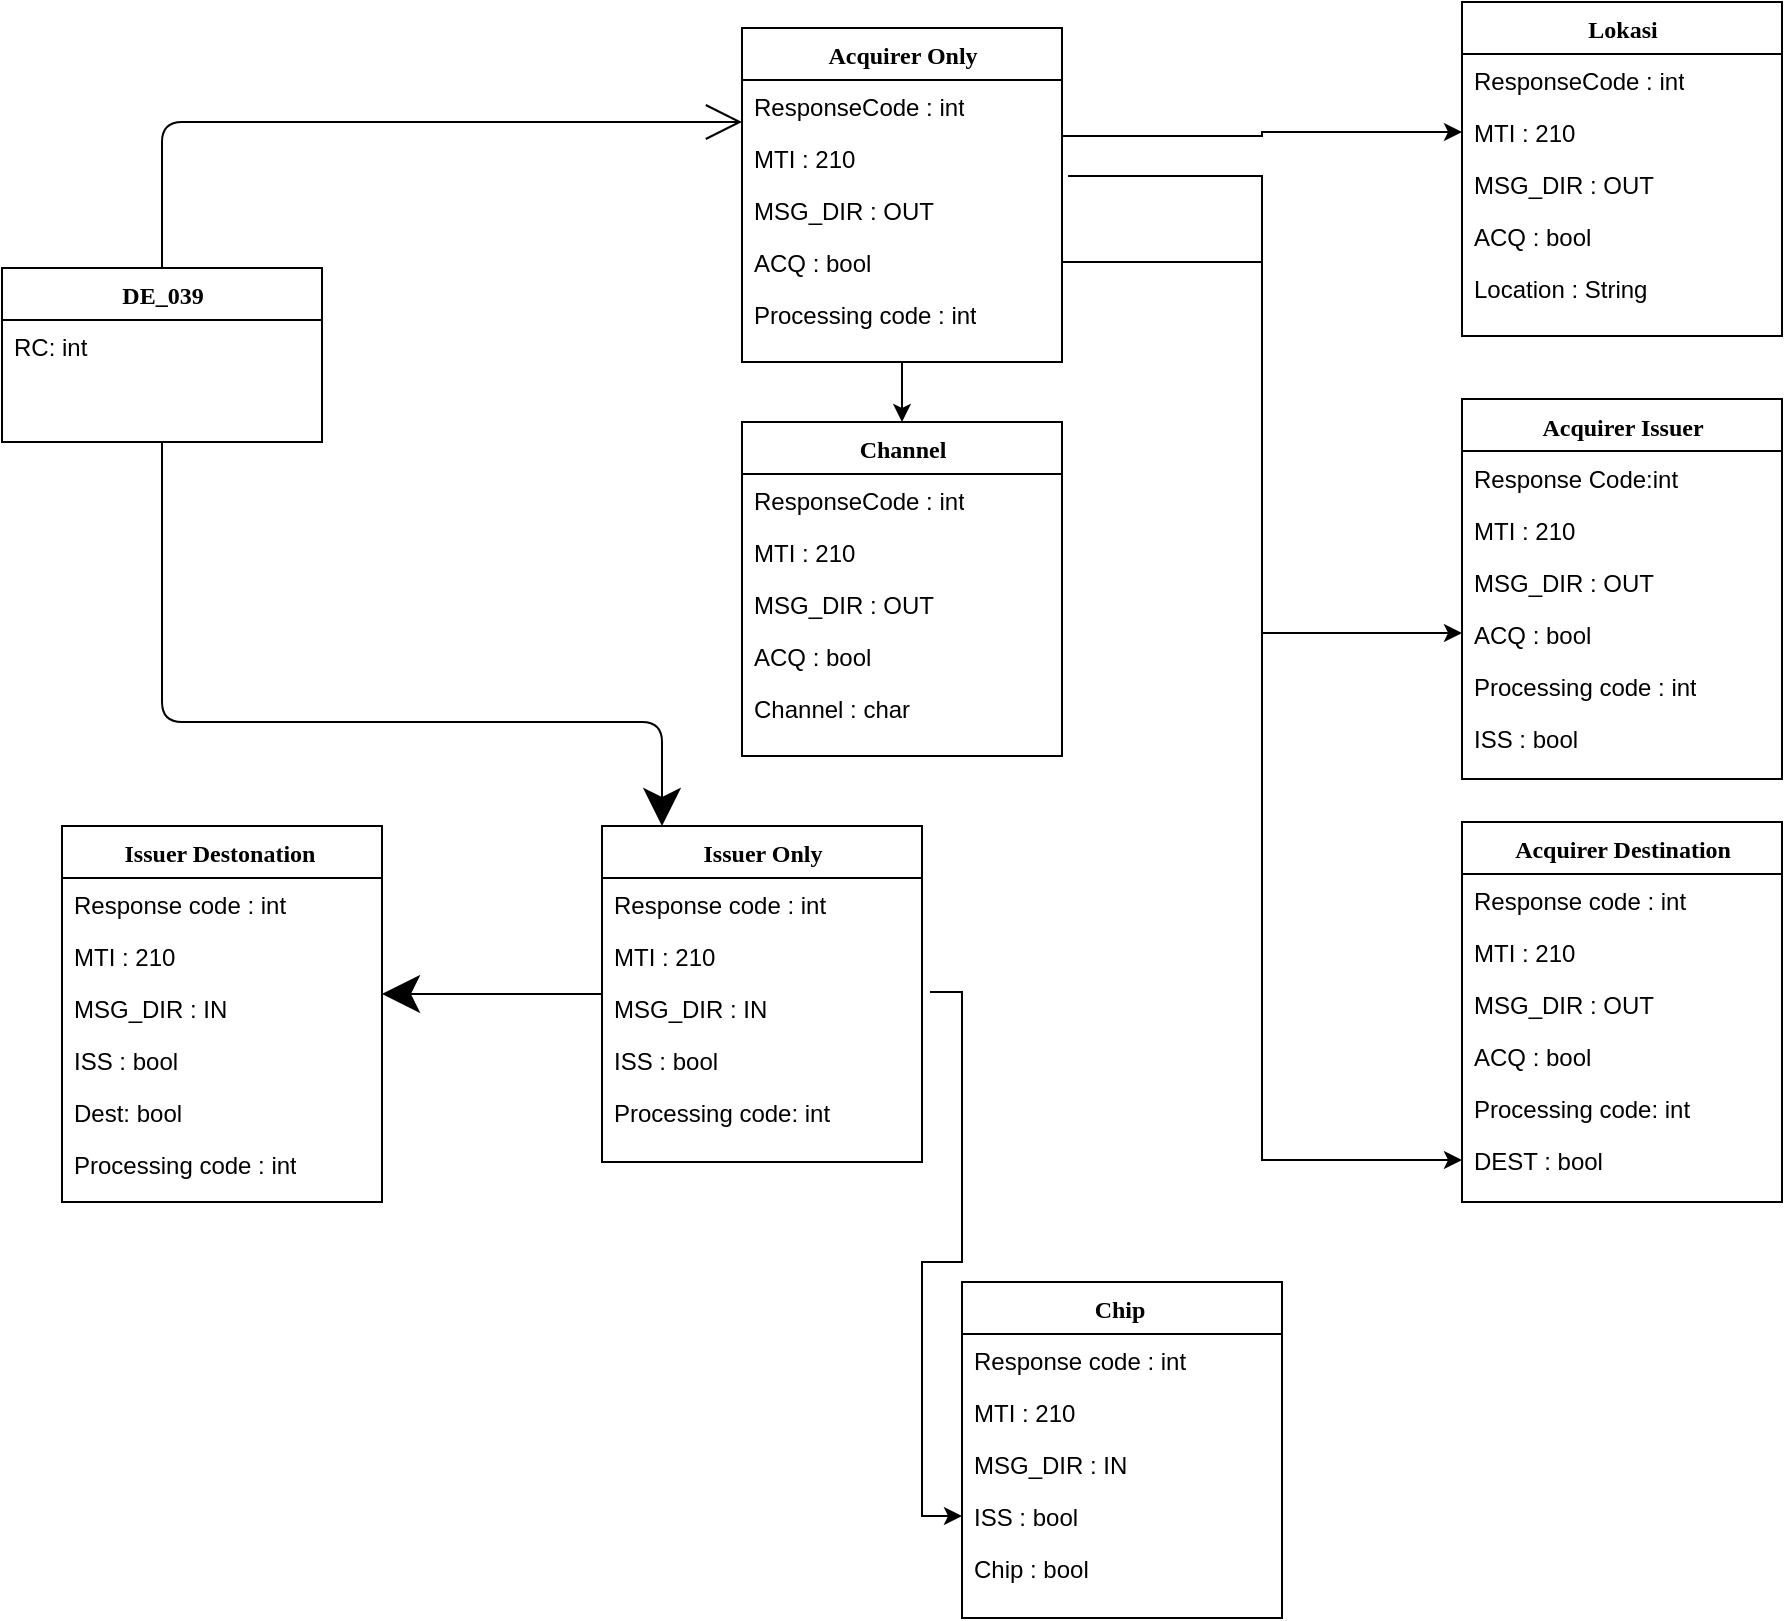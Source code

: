 <mxfile version="14.7.8" type="github" pages="3">
  <diagram name="Page-1" id="9f46799a-70d6-7492-0946-bef42562c5a5">
    <mxGraphModel dx="868" dy="482" grid="1" gridSize="10" guides="1" tooltips="1" connect="1" arrows="1" fold="1" page="1" pageScale="1" pageWidth="1100" pageHeight="850" background="none" math="0" shadow="0">
      <root>
        <mxCell id="0" />
        <mxCell id="1" parent="0" />
        <mxCell id="78961159f06e98e8-124" style="edgeStyle=orthogonalEdgeStyle;html=1;labelBackgroundColor=none;startFill=0;startSize=8;endArrow=classic;endFill=1;endSize=16;fontFamily=Verdana;fontSize=12;" parent="1" source="78961159f06e98e8-17" target="78961159f06e98e8-69" edge="1">
          <mxGeometry relative="1" as="geometry">
            <Array as="points">
              <mxPoint x="140" y="430" />
              <mxPoint x="390" y="430" />
            </Array>
          </mxGeometry>
        </mxCell>
        <mxCell id="78961159f06e98e8-17" value="DE_039" style="swimlane;html=1;fontStyle=1;align=center;verticalAlign=top;childLayout=stackLayout;horizontal=1;startSize=26;horizontalStack=0;resizeParent=1;resizeLast=0;collapsible=1;marginBottom=0;swimlaneFillColor=#ffffff;rounded=0;shadow=0;comic=0;labelBackgroundColor=none;strokeWidth=1;fillColor=none;fontFamily=Verdana;fontSize=12" parent="1" vertex="1">
          <mxGeometry x="60" y="203" width="160" height="87" as="geometry" />
        </mxCell>
        <mxCell id="78961159f06e98e8-23" value="RC: int" style="text;html=1;strokeColor=none;fillColor=none;align=left;verticalAlign=top;spacingLeft=4;spacingRight=4;whiteSpace=wrap;overflow=hidden;rotatable=0;points=[[0,0.5],[1,0.5]];portConstraint=eastwest;" parent="78961159f06e98e8-17" vertex="1">
          <mxGeometry y="26" width="160" height="26" as="geometry" />
        </mxCell>
        <mxCell id="78961159f06e98e8-30" value="Acquirer Only" style="swimlane;html=1;fontStyle=1;align=center;verticalAlign=top;childLayout=stackLayout;horizontal=1;startSize=26;horizontalStack=0;resizeParent=1;resizeLast=0;collapsible=1;marginBottom=0;swimlaneFillColor=#ffffff;rounded=0;shadow=0;comic=0;labelBackgroundColor=none;strokeWidth=1;fillColor=none;fontFamily=Verdana;fontSize=12" parent="1" vertex="1">
          <mxGeometry x="430" y="83" width="160" height="167" as="geometry" />
        </mxCell>
        <mxCell id="78961159f06e98e8-31" value="ResponseCode : int" style="text;html=1;strokeColor=none;fillColor=none;align=left;verticalAlign=top;spacingLeft=4;spacingRight=4;whiteSpace=wrap;overflow=hidden;rotatable=0;points=[[0,0.5],[1,0.5]];portConstraint=eastwest;" parent="78961159f06e98e8-30" vertex="1">
          <mxGeometry y="26" width="160" height="26" as="geometry" />
        </mxCell>
        <mxCell id="78961159f06e98e8-32" value="MTI : 210" style="text;html=1;strokeColor=none;fillColor=none;align=left;verticalAlign=top;spacingLeft=4;spacingRight=4;whiteSpace=wrap;overflow=hidden;rotatable=0;points=[[0,0.5],[1,0.5]];portConstraint=eastwest;" parent="78961159f06e98e8-30" vertex="1">
          <mxGeometry y="52" width="160" height="26" as="geometry" />
        </mxCell>
        <mxCell id="78961159f06e98e8-33" value="MSG_DIR : OUT" style="text;html=1;strokeColor=none;fillColor=none;align=left;verticalAlign=top;spacingLeft=4;spacingRight=4;whiteSpace=wrap;overflow=hidden;rotatable=0;points=[[0,0.5],[1,0.5]];portConstraint=eastwest;" parent="78961159f06e98e8-30" vertex="1">
          <mxGeometry y="78" width="160" height="26" as="geometry" />
        </mxCell>
        <mxCell id="78961159f06e98e8-34" value="ACQ : bool" style="text;html=1;strokeColor=none;fillColor=none;align=left;verticalAlign=top;spacingLeft=4;spacingRight=4;whiteSpace=wrap;overflow=hidden;rotatable=0;points=[[0,0.5],[1,0.5]];portConstraint=eastwest;" parent="78961159f06e98e8-30" vertex="1">
          <mxGeometry y="104" width="160" height="26" as="geometry" />
        </mxCell>
        <mxCell id="78961159f06e98e8-36" value="Processing code : int" style="text;html=1;strokeColor=none;fillColor=none;align=left;verticalAlign=top;spacingLeft=4;spacingRight=4;whiteSpace=wrap;overflow=hidden;rotatable=0;points=[[0,0.5],[1,0.5]];portConstraint=eastwest;" parent="78961159f06e98e8-30" vertex="1">
          <mxGeometry y="130" width="160" height="26" as="geometry" />
        </mxCell>
        <mxCell id="78961159f06e98e8-129" style="edgeStyle=elbowEdgeStyle;html=1;labelBackgroundColor=none;startFill=0;startSize=8;endArrow=classic;endFill=1;endSize=16;fontFamily=Verdana;fontSize=12;elbow=vertical;" parent="1" source="78961159f06e98e8-69" target="78961159f06e98e8-56" edge="1">
          <mxGeometry relative="1" as="geometry" />
        </mxCell>
        <mxCell id="78961159f06e98e8-56" value="Issuer Destonation&amp;nbsp;" style="swimlane;html=1;fontStyle=1;align=center;verticalAlign=top;childLayout=stackLayout;horizontal=1;startSize=26;horizontalStack=0;resizeParent=1;resizeLast=0;collapsible=1;marginBottom=0;swimlaneFillColor=#ffffff;rounded=0;shadow=0;comic=0;labelBackgroundColor=none;strokeWidth=1;fillColor=none;fontFamily=Verdana;fontSize=12" parent="1" vertex="1">
          <mxGeometry x="90" y="482" width="160" height="188" as="geometry" />
        </mxCell>
        <mxCell id="78961159f06e98e8-57" value="Response code : int&amp;nbsp;" style="text;html=1;strokeColor=none;fillColor=none;align=left;verticalAlign=top;spacingLeft=4;spacingRight=4;whiteSpace=wrap;overflow=hidden;rotatable=0;points=[[0,0.5],[1,0.5]];portConstraint=eastwest;" parent="78961159f06e98e8-56" vertex="1">
          <mxGeometry y="26" width="160" height="26" as="geometry" />
        </mxCell>
        <mxCell id="78961159f06e98e8-58" value="MTI : 210" style="text;html=1;strokeColor=none;fillColor=none;align=left;verticalAlign=top;spacingLeft=4;spacingRight=4;whiteSpace=wrap;overflow=hidden;rotatable=0;points=[[0,0.5],[1,0.5]];portConstraint=eastwest;" parent="78961159f06e98e8-56" vertex="1">
          <mxGeometry y="52" width="160" height="26" as="geometry" />
        </mxCell>
        <mxCell id="78961159f06e98e8-59" value="MSG_DIR : IN" style="text;html=1;strokeColor=none;fillColor=none;align=left;verticalAlign=top;spacingLeft=4;spacingRight=4;whiteSpace=wrap;overflow=hidden;rotatable=0;points=[[0,0.5],[1,0.5]];portConstraint=eastwest;" parent="78961159f06e98e8-56" vertex="1">
          <mxGeometry y="78" width="160" height="26" as="geometry" />
        </mxCell>
        <mxCell id="78961159f06e98e8-60" value="ISS : bool" style="text;html=1;strokeColor=none;fillColor=none;align=left;verticalAlign=top;spacingLeft=4;spacingRight=4;whiteSpace=wrap;overflow=hidden;rotatable=0;points=[[0,0.5],[1,0.5]];portConstraint=eastwest;" parent="78961159f06e98e8-56" vertex="1">
          <mxGeometry y="104" width="160" height="26" as="geometry" />
        </mxCell>
        <mxCell id="78961159f06e98e8-61" value="Dest: bool" style="text;html=1;strokeColor=none;fillColor=none;align=left;verticalAlign=top;spacingLeft=4;spacingRight=4;whiteSpace=wrap;overflow=hidden;rotatable=0;points=[[0,0.5],[1,0.5]];portConstraint=eastwest;" parent="78961159f06e98e8-56" vertex="1">
          <mxGeometry y="130" width="160" height="26" as="geometry" />
        </mxCell>
        <mxCell id="78961159f06e98e8-62" value="Processing code : int" style="text;html=1;strokeColor=none;fillColor=none;align=left;verticalAlign=top;spacingLeft=4;spacingRight=4;whiteSpace=wrap;overflow=hidden;rotatable=0;points=[[0,0.5],[1,0.5]];portConstraint=eastwest;" parent="78961159f06e98e8-56" vertex="1">
          <mxGeometry y="156" width="160" height="26" as="geometry" />
        </mxCell>
        <mxCell id="78961159f06e98e8-69" value="Issuer Only" style="swimlane;html=1;fontStyle=1;align=center;verticalAlign=top;childLayout=stackLayout;horizontal=1;startSize=26;horizontalStack=0;resizeParent=1;resizeLast=0;collapsible=1;marginBottom=0;swimlaneFillColor=#ffffff;rounded=0;shadow=0;comic=0;labelBackgroundColor=none;strokeWidth=1;fillColor=none;fontFamily=Verdana;fontSize=12" parent="1" vertex="1">
          <mxGeometry x="360" y="482" width="160" height="168" as="geometry" />
        </mxCell>
        <mxCell id="78961159f06e98e8-70" value="Response code : int" style="text;html=1;strokeColor=none;fillColor=none;align=left;verticalAlign=top;spacingLeft=4;spacingRight=4;whiteSpace=wrap;overflow=hidden;rotatable=0;points=[[0,0.5],[1,0.5]];portConstraint=eastwest;" parent="78961159f06e98e8-69" vertex="1">
          <mxGeometry y="26" width="160" height="26" as="geometry" />
        </mxCell>
        <mxCell id="78961159f06e98e8-71" value="MTI : 210" style="text;html=1;strokeColor=none;fillColor=none;align=left;verticalAlign=top;spacingLeft=4;spacingRight=4;whiteSpace=wrap;overflow=hidden;rotatable=0;points=[[0,0.5],[1,0.5]];portConstraint=eastwest;" parent="78961159f06e98e8-69" vertex="1">
          <mxGeometry y="52" width="160" height="26" as="geometry" />
        </mxCell>
        <mxCell id="78961159f06e98e8-72" value="MSG_DIR : IN" style="text;html=1;strokeColor=none;fillColor=none;align=left;verticalAlign=top;spacingLeft=4;spacingRight=4;whiteSpace=wrap;overflow=hidden;rotatable=0;points=[[0,0.5],[1,0.5]];portConstraint=eastwest;" parent="78961159f06e98e8-69" vertex="1">
          <mxGeometry y="78" width="160" height="26" as="geometry" />
        </mxCell>
        <mxCell id="78961159f06e98e8-74" value="ISS : bool" style="text;html=1;strokeColor=none;fillColor=none;align=left;verticalAlign=top;spacingLeft=4;spacingRight=4;whiteSpace=wrap;overflow=hidden;rotatable=0;points=[[0,0.5],[1,0.5]];portConstraint=eastwest;" parent="78961159f06e98e8-69" vertex="1">
          <mxGeometry y="104" width="160" height="26" as="geometry" />
        </mxCell>
        <mxCell id="78961159f06e98e8-76" value="Processing code: int&amp;nbsp;" style="text;html=1;strokeColor=none;fillColor=none;align=left;verticalAlign=top;spacingLeft=4;spacingRight=4;whiteSpace=wrap;overflow=hidden;rotatable=0;points=[[0,0.5],[1,0.5]];portConstraint=eastwest;" parent="78961159f06e98e8-69" vertex="1">
          <mxGeometry y="130" width="160" height="26" as="geometry" />
        </mxCell>
        <mxCell id="78961159f06e98e8-121" style="edgeStyle=elbowEdgeStyle;html=1;labelBackgroundColor=none;startFill=0;startSize=8;endArrow=open;endFill=0;endSize=16;fontFamily=Verdana;fontSize=12;elbow=vertical;" parent="1" source="78961159f06e98e8-17" target="78961159f06e98e8-30" edge="1">
          <mxGeometry relative="1" as="geometry">
            <mxPoint x="250" y="259.882" as="sourcePoint" />
            <Array as="points">
              <mxPoint x="320" y="130" />
            </Array>
          </mxGeometry>
        </mxCell>
        <mxCell id="0TiwawBgW1TpD_iKEurE-2" value="Acquirer Issuer" style="swimlane;html=1;fontStyle=1;align=center;verticalAlign=top;childLayout=stackLayout;horizontal=1;startSize=26;horizontalStack=0;resizeParent=1;resizeLast=0;collapsible=1;marginBottom=0;swimlaneFillColor=#ffffff;rounded=0;shadow=0;comic=0;labelBackgroundColor=none;strokeWidth=1;fillColor=none;fontFamily=Verdana;fontSize=12" vertex="1" parent="1">
          <mxGeometry x="790" y="268.5" width="160" height="190" as="geometry" />
        </mxCell>
        <mxCell id="0TiwawBgW1TpD_iKEurE-3" value="Response Code:int" style="text;html=1;strokeColor=none;fillColor=none;align=left;verticalAlign=top;spacingLeft=4;spacingRight=4;whiteSpace=wrap;overflow=hidden;rotatable=0;points=[[0,0.5],[1,0.5]];portConstraint=eastwest;" vertex="1" parent="0TiwawBgW1TpD_iKEurE-2">
          <mxGeometry y="26" width="160" height="26" as="geometry" />
        </mxCell>
        <mxCell id="0TiwawBgW1TpD_iKEurE-4" value="MTI : 210" style="text;html=1;strokeColor=none;fillColor=none;align=left;verticalAlign=top;spacingLeft=4;spacingRight=4;whiteSpace=wrap;overflow=hidden;rotatable=0;points=[[0,0.5],[1,0.5]];portConstraint=eastwest;" vertex="1" parent="0TiwawBgW1TpD_iKEurE-2">
          <mxGeometry y="52" width="160" height="26" as="geometry" />
        </mxCell>
        <mxCell id="0TiwawBgW1TpD_iKEurE-5" value="MSG_DIR : OUT" style="text;html=1;strokeColor=none;fillColor=none;align=left;verticalAlign=top;spacingLeft=4;spacingRight=4;whiteSpace=wrap;overflow=hidden;rotatable=0;points=[[0,0.5],[1,0.5]];portConstraint=eastwest;" vertex="1" parent="0TiwawBgW1TpD_iKEurE-2">
          <mxGeometry y="78" width="160" height="26" as="geometry" />
        </mxCell>
        <mxCell id="0TiwawBgW1TpD_iKEurE-6" value="ACQ : bool" style="text;html=1;strokeColor=none;fillColor=none;align=left;verticalAlign=top;spacingLeft=4;spacingRight=4;whiteSpace=wrap;overflow=hidden;rotatable=0;points=[[0,0.5],[1,0.5]];portConstraint=eastwest;" vertex="1" parent="0TiwawBgW1TpD_iKEurE-2">
          <mxGeometry y="104" width="160" height="26" as="geometry" />
        </mxCell>
        <mxCell id="0TiwawBgW1TpD_iKEurE-7" value="Processing code : int" style="text;html=1;strokeColor=none;fillColor=none;align=left;verticalAlign=top;spacingLeft=4;spacingRight=4;whiteSpace=wrap;overflow=hidden;rotatable=0;points=[[0,0.5],[1,0.5]];portConstraint=eastwest;" vertex="1" parent="0TiwawBgW1TpD_iKEurE-2">
          <mxGeometry y="130" width="160" height="26" as="geometry" />
        </mxCell>
        <mxCell id="0TiwawBgW1TpD_iKEurE-8" value="ISS : bool&amp;nbsp;" style="text;html=1;strokeColor=none;fillColor=none;align=left;verticalAlign=top;spacingLeft=4;spacingRight=4;whiteSpace=wrap;overflow=hidden;rotatable=0;points=[[0,0.5],[1,0.5]];portConstraint=eastwest;" vertex="1" parent="0TiwawBgW1TpD_iKEurE-2">
          <mxGeometry y="156" width="160" height="26" as="geometry" />
        </mxCell>
        <mxCell id="0TiwawBgW1TpD_iKEurE-102" value="Acquirer Destination" style="swimlane;html=1;fontStyle=1;align=center;verticalAlign=top;childLayout=stackLayout;horizontal=1;startSize=26;horizontalStack=0;resizeParent=1;resizeLast=0;collapsible=1;marginBottom=0;swimlaneFillColor=#ffffff;rounded=0;shadow=0;comic=0;labelBackgroundColor=none;strokeWidth=1;fillColor=none;fontFamily=Verdana;fontSize=12" vertex="1" parent="1">
          <mxGeometry x="790" y="480" width="160" height="190" as="geometry" />
        </mxCell>
        <mxCell id="0TiwawBgW1TpD_iKEurE-103" value="Response code : int" style="text;html=1;strokeColor=none;fillColor=none;align=left;verticalAlign=top;spacingLeft=4;spacingRight=4;whiteSpace=wrap;overflow=hidden;rotatable=0;points=[[0,0.5],[1,0.5]];portConstraint=eastwest;" vertex="1" parent="0TiwawBgW1TpD_iKEurE-102">
          <mxGeometry y="26" width="160" height="26" as="geometry" />
        </mxCell>
        <mxCell id="0TiwawBgW1TpD_iKEurE-104" value="MTI : 210" style="text;html=1;strokeColor=none;fillColor=none;align=left;verticalAlign=top;spacingLeft=4;spacingRight=4;whiteSpace=wrap;overflow=hidden;rotatable=0;points=[[0,0.5],[1,0.5]];portConstraint=eastwest;" vertex="1" parent="0TiwawBgW1TpD_iKEurE-102">
          <mxGeometry y="52" width="160" height="26" as="geometry" />
        </mxCell>
        <mxCell id="0TiwawBgW1TpD_iKEurE-105" value="MSG_DIR : OUT" style="text;html=1;strokeColor=none;fillColor=none;align=left;verticalAlign=top;spacingLeft=4;spacingRight=4;whiteSpace=wrap;overflow=hidden;rotatable=0;points=[[0,0.5],[1,0.5]];portConstraint=eastwest;" vertex="1" parent="0TiwawBgW1TpD_iKEurE-102">
          <mxGeometry y="78" width="160" height="26" as="geometry" />
        </mxCell>
        <mxCell id="0TiwawBgW1TpD_iKEurE-106" value="ACQ : bool" style="text;html=1;strokeColor=none;fillColor=none;align=left;verticalAlign=top;spacingLeft=4;spacingRight=4;whiteSpace=wrap;overflow=hidden;rotatable=0;points=[[0,0.5],[1,0.5]];portConstraint=eastwest;" vertex="1" parent="0TiwawBgW1TpD_iKEurE-102">
          <mxGeometry y="104" width="160" height="26" as="geometry" />
        </mxCell>
        <mxCell id="0TiwawBgW1TpD_iKEurE-107" value="Processing code: int&amp;nbsp;" style="text;html=1;strokeColor=none;fillColor=none;align=left;verticalAlign=top;spacingLeft=4;spacingRight=4;whiteSpace=wrap;overflow=hidden;rotatable=0;points=[[0,0.5],[1,0.5]];portConstraint=eastwest;" vertex="1" parent="0TiwawBgW1TpD_iKEurE-102">
          <mxGeometry y="130" width="160" height="26" as="geometry" />
        </mxCell>
        <mxCell id="0TiwawBgW1TpD_iKEurE-109" value="DEST : bool&amp;nbsp;" style="text;html=1;strokeColor=none;fillColor=none;align=left;verticalAlign=top;spacingLeft=4;spacingRight=4;whiteSpace=wrap;overflow=hidden;rotatable=0;points=[[0,0.5],[1,0.5]];portConstraint=eastwest;" vertex="1" parent="0TiwawBgW1TpD_iKEurE-102">
          <mxGeometry y="156" width="160" height="26" as="geometry" />
        </mxCell>
        <mxCell id="0TiwawBgW1TpD_iKEurE-113" style="edgeStyle=orthogonalEdgeStyle;rounded=0;orthogonalLoop=1;jettySize=auto;html=1;exitX=0;exitY=0.5;exitDx=0;exitDy=0;entryX=1;entryY=0.5;entryDx=0;entryDy=0;startArrow=classic;startFill=1;endArrow=none;endFill=0;" edge="1" parent="1" source="0TiwawBgW1TpD_iKEurE-109" target="78961159f06e98e8-34">
          <mxGeometry relative="1" as="geometry" />
        </mxCell>
        <mxCell id="H6J6co-SFRbhw02C2l6U-8" style="edgeStyle=orthogonalEdgeStyle;rounded=0;orthogonalLoop=1;jettySize=auto;html=1;exitX=0.5;exitY=0;exitDx=0;exitDy=0;entryX=0.5;entryY=1;entryDx=0;entryDy=0;startArrow=classic;startFill=1;endArrow=none;endFill=0;" edge="1" parent="1" source="H6J6co-SFRbhw02C2l6U-1" target="78961159f06e98e8-30">
          <mxGeometry relative="1" as="geometry" />
        </mxCell>
        <mxCell id="H6J6co-SFRbhw02C2l6U-1" value="Channel" style="swimlane;html=1;fontStyle=1;align=center;verticalAlign=top;childLayout=stackLayout;horizontal=1;startSize=26;horizontalStack=0;resizeParent=1;resizeLast=0;collapsible=1;marginBottom=0;swimlaneFillColor=#ffffff;rounded=0;shadow=0;comic=0;labelBackgroundColor=none;strokeWidth=1;fillColor=none;fontFamily=Verdana;fontSize=12" vertex="1" parent="1">
          <mxGeometry x="430" y="280" width="160" height="167" as="geometry" />
        </mxCell>
        <mxCell id="H6J6co-SFRbhw02C2l6U-2" value="ResponseCode : int" style="text;html=1;strokeColor=none;fillColor=none;align=left;verticalAlign=top;spacingLeft=4;spacingRight=4;whiteSpace=wrap;overflow=hidden;rotatable=0;points=[[0,0.5],[1,0.5]];portConstraint=eastwest;" vertex="1" parent="H6J6co-SFRbhw02C2l6U-1">
          <mxGeometry y="26" width="160" height="26" as="geometry" />
        </mxCell>
        <mxCell id="H6J6co-SFRbhw02C2l6U-3" value="MTI : 210" style="text;html=1;strokeColor=none;fillColor=none;align=left;verticalAlign=top;spacingLeft=4;spacingRight=4;whiteSpace=wrap;overflow=hidden;rotatable=0;points=[[0,0.5],[1,0.5]];portConstraint=eastwest;" vertex="1" parent="H6J6co-SFRbhw02C2l6U-1">
          <mxGeometry y="52" width="160" height="26" as="geometry" />
        </mxCell>
        <mxCell id="H6J6co-SFRbhw02C2l6U-4" value="MSG_DIR : OUT" style="text;html=1;strokeColor=none;fillColor=none;align=left;verticalAlign=top;spacingLeft=4;spacingRight=4;whiteSpace=wrap;overflow=hidden;rotatable=0;points=[[0,0.5],[1,0.5]];portConstraint=eastwest;" vertex="1" parent="H6J6co-SFRbhw02C2l6U-1">
          <mxGeometry y="78" width="160" height="26" as="geometry" />
        </mxCell>
        <mxCell id="H6J6co-SFRbhw02C2l6U-5" value="ACQ : bool" style="text;html=1;strokeColor=none;fillColor=none;align=left;verticalAlign=top;spacingLeft=4;spacingRight=4;whiteSpace=wrap;overflow=hidden;rotatable=0;points=[[0,0.5],[1,0.5]];portConstraint=eastwest;" vertex="1" parent="H6J6co-SFRbhw02C2l6U-1">
          <mxGeometry y="104" width="160" height="26" as="geometry" />
        </mxCell>
        <mxCell id="H6J6co-SFRbhw02C2l6U-6" value="Channel : char&amp;nbsp;" style="text;html=1;strokeColor=none;fillColor=none;align=left;verticalAlign=top;spacingLeft=4;spacingRight=4;whiteSpace=wrap;overflow=hidden;rotatable=0;points=[[0,0.5],[1,0.5]];portConstraint=eastwest;" vertex="1" parent="H6J6co-SFRbhw02C2l6U-1">
          <mxGeometry y="130" width="160" height="26" as="geometry" />
        </mxCell>
        <mxCell id="H6J6co-SFRbhw02C2l6U-15" style="edgeStyle=orthogonalEdgeStyle;rounded=0;orthogonalLoop=1;jettySize=auto;html=1;exitX=0;exitY=0.5;exitDx=0;exitDy=0;entryX=1.019;entryY=-0.154;entryDx=0;entryDy=0;entryPerimeter=0;startArrow=classic;startFill=1;endArrow=none;endFill=0;" edge="1" parent="1" source="0TiwawBgW1TpD_iKEurE-6" target="78961159f06e98e8-33">
          <mxGeometry relative="1" as="geometry" />
        </mxCell>
        <mxCell id="H6J6co-SFRbhw02C2l6U-16" value="Lokasi" style="swimlane;html=1;fontStyle=1;align=center;verticalAlign=top;childLayout=stackLayout;horizontal=1;startSize=26;horizontalStack=0;resizeParent=1;resizeLast=0;collapsible=1;marginBottom=0;swimlaneFillColor=#ffffff;rounded=0;shadow=0;comic=0;labelBackgroundColor=none;strokeWidth=1;fillColor=none;fontFamily=Verdana;fontSize=12" vertex="1" parent="1">
          <mxGeometry x="790" y="70" width="160" height="167" as="geometry" />
        </mxCell>
        <mxCell id="H6J6co-SFRbhw02C2l6U-17" value="ResponseCode : int" style="text;html=1;strokeColor=none;fillColor=none;align=left;verticalAlign=top;spacingLeft=4;spacingRight=4;whiteSpace=wrap;overflow=hidden;rotatable=0;points=[[0,0.5],[1,0.5]];portConstraint=eastwest;" vertex="1" parent="H6J6co-SFRbhw02C2l6U-16">
          <mxGeometry y="26" width="160" height="26" as="geometry" />
        </mxCell>
        <mxCell id="H6J6co-SFRbhw02C2l6U-18" value="MTI : 210" style="text;html=1;strokeColor=none;fillColor=none;align=left;verticalAlign=top;spacingLeft=4;spacingRight=4;whiteSpace=wrap;overflow=hidden;rotatable=0;points=[[0,0.5],[1,0.5]];portConstraint=eastwest;" vertex="1" parent="H6J6co-SFRbhw02C2l6U-16">
          <mxGeometry y="52" width="160" height="26" as="geometry" />
        </mxCell>
        <mxCell id="H6J6co-SFRbhw02C2l6U-19" value="MSG_DIR : OUT" style="text;html=1;strokeColor=none;fillColor=none;align=left;verticalAlign=top;spacingLeft=4;spacingRight=4;whiteSpace=wrap;overflow=hidden;rotatable=0;points=[[0,0.5],[1,0.5]];portConstraint=eastwest;" vertex="1" parent="H6J6co-SFRbhw02C2l6U-16">
          <mxGeometry y="78" width="160" height="26" as="geometry" />
        </mxCell>
        <mxCell id="H6J6co-SFRbhw02C2l6U-20" value="ACQ : bool" style="text;html=1;strokeColor=none;fillColor=none;align=left;verticalAlign=top;spacingLeft=4;spacingRight=4;whiteSpace=wrap;overflow=hidden;rotatable=0;points=[[0,0.5],[1,0.5]];portConstraint=eastwest;" vertex="1" parent="H6J6co-SFRbhw02C2l6U-16">
          <mxGeometry y="104" width="160" height="26" as="geometry" />
        </mxCell>
        <mxCell id="H6J6co-SFRbhw02C2l6U-21" value="Location : String&amp;nbsp;" style="text;html=1;strokeColor=none;fillColor=none;align=left;verticalAlign=top;spacingLeft=4;spacingRight=4;whiteSpace=wrap;overflow=hidden;rotatable=0;points=[[0,0.5],[1,0.5]];portConstraint=eastwest;" vertex="1" parent="H6J6co-SFRbhw02C2l6U-16">
          <mxGeometry y="130" width="160" height="26" as="geometry" />
        </mxCell>
        <mxCell id="H6J6co-SFRbhw02C2l6U-22" style="edgeStyle=orthogonalEdgeStyle;rounded=0;orthogonalLoop=1;jettySize=auto;html=1;exitX=0;exitY=0.5;exitDx=0;exitDy=0;entryX=1;entryY=0.077;entryDx=0;entryDy=0;entryPerimeter=0;startArrow=classic;startFill=1;endArrow=none;endFill=0;" edge="1" parent="1" source="H6J6co-SFRbhw02C2l6U-18" target="78961159f06e98e8-32">
          <mxGeometry relative="1" as="geometry" />
        </mxCell>
        <mxCell id="H6J6co-SFRbhw02C2l6U-23" value="Chip&amp;nbsp;" style="swimlane;html=1;fontStyle=1;align=center;verticalAlign=top;childLayout=stackLayout;horizontal=1;startSize=26;horizontalStack=0;resizeParent=1;resizeLast=0;collapsible=1;marginBottom=0;swimlaneFillColor=#ffffff;rounded=0;shadow=0;comic=0;labelBackgroundColor=none;strokeWidth=1;fillColor=none;fontFamily=Verdana;fontSize=12" vertex="1" parent="1">
          <mxGeometry x="540" y="710" width="160" height="168" as="geometry" />
        </mxCell>
        <mxCell id="H6J6co-SFRbhw02C2l6U-24" value="Response code : int" style="text;html=1;strokeColor=none;fillColor=none;align=left;verticalAlign=top;spacingLeft=4;spacingRight=4;whiteSpace=wrap;overflow=hidden;rotatable=0;points=[[0,0.5],[1,0.5]];portConstraint=eastwest;" vertex="1" parent="H6J6co-SFRbhw02C2l6U-23">
          <mxGeometry y="26" width="160" height="26" as="geometry" />
        </mxCell>
        <mxCell id="H6J6co-SFRbhw02C2l6U-25" value="MTI : 210" style="text;html=1;strokeColor=none;fillColor=none;align=left;verticalAlign=top;spacingLeft=4;spacingRight=4;whiteSpace=wrap;overflow=hidden;rotatable=0;points=[[0,0.5],[1,0.5]];portConstraint=eastwest;" vertex="1" parent="H6J6co-SFRbhw02C2l6U-23">
          <mxGeometry y="52" width="160" height="26" as="geometry" />
        </mxCell>
        <mxCell id="H6J6co-SFRbhw02C2l6U-26" value="MSG_DIR : IN" style="text;html=1;strokeColor=none;fillColor=none;align=left;verticalAlign=top;spacingLeft=4;spacingRight=4;whiteSpace=wrap;overflow=hidden;rotatable=0;points=[[0,0.5],[1,0.5]];portConstraint=eastwest;" vertex="1" parent="H6J6co-SFRbhw02C2l6U-23">
          <mxGeometry y="78" width="160" height="26" as="geometry" />
        </mxCell>
        <mxCell id="H6J6co-SFRbhw02C2l6U-27" value="ISS : bool" style="text;html=1;strokeColor=none;fillColor=none;align=left;verticalAlign=top;spacingLeft=4;spacingRight=4;whiteSpace=wrap;overflow=hidden;rotatable=0;points=[[0,0.5],[1,0.5]];portConstraint=eastwest;" vertex="1" parent="H6J6co-SFRbhw02C2l6U-23">
          <mxGeometry y="104" width="160" height="26" as="geometry" />
        </mxCell>
        <mxCell id="H6J6co-SFRbhw02C2l6U-28" value="Chip : bool" style="text;html=1;strokeColor=none;fillColor=none;align=left;verticalAlign=top;spacingLeft=4;spacingRight=4;whiteSpace=wrap;overflow=hidden;rotatable=0;points=[[0,0.5],[1,0.5]];portConstraint=eastwest;" vertex="1" parent="H6J6co-SFRbhw02C2l6U-23">
          <mxGeometry y="130" width="160" height="26" as="geometry" />
        </mxCell>
        <mxCell id="H6J6co-SFRbhw02C2l6U-29" style="edgeStyle=orthogonalEdgeStyle;rounded=0;orthogonalLoop=1;jettySize=auto;html=1;exitX=0;exitY=0.5;exitDx=0;exitDy=0;entryX=1.025;entryY=0.192;entryDx=0;entryDy=0;entryPerimeter=0;startArrow=classic;startFill=1;endArrow=none;endFill=0;" edge="1" parent="1" source="H6J6co-SFRbhw02C2l6U-27" target="78961159f06e98e8-72">
          <mxGeometry relative="1" as="geometry" />
        </mxCell>
      </root>
    </mxGraphModel>
  </diagram>
  <diagram id="4rcUPGkMcH-Jg0LbwVbP" name="Page-2">
    <mxGraphModel dx="868" dy="482" grid="1" gridSize="10" guides="1" tooltips="1" connect="1" arrows="1" fold="1" page="1" pageScale="1" pageWidth="850" pageHeight="1100" math="0" shadow="0">
      <root>
        <mxCell id="sL0hPcfOqdI1k795hw49-0" />
        <mxCell id="sL0hPcfOqdI1k795hw49-1" parent="sL0hPcfOqdI1k795hw49-0" />
        <mxCell id="kfDU6V0gJ1-zXajAHH-G-2" style="edgeStyle=orthogonalEdgeStyle;rounded=0;orthogonalLoop=1;jettySize=auto;html=1;exitX=0;exitY=0.5;exitDx=0;exitDy=0;startArrow=classic;startFill=1;endArrow=none;endFill=0;" edge="1" parent="sL0hPcfOqdI1k795hw49-1" source="kfDU6V0gJ1-zXajAHH-G-0">
          <mxGeometry relative="1" as="geometry">
            <mxPoint x="90" y="550" as="targetPoint" />
          </mxGeometry>
        </mxCell>
        <mxCell id="kfDU6V0gJ1-zXajAHH-G-30" value="&lt;font style=&quot;font-size: 11px;&quot;&gt;entry user id,password&lt;/font&gt;" style="edgeLabel;html=1;align=center;verticalAlign=middle;resizable=0;points=[];fontSize=11;" vertex="1" connectable="0" parent="kfDU6V0gJ1-zXajAHH-G-2">
          <mxGeometry x="0.086" y="-2" relative="1" as="geometry">
            <mxPoint as="offset" />
          </mxGeometry>
        </mxCell>
        <mxCell id="kfDU6V0gJ1-zXajAHH-G-0" value="Login&amp;nbsp;" style="ellipse;whiteSpace=wrap;html=1;aspect=fixed;" vertex="1" parent="sL0hPcfOqdI1k795hw49-1">
          <mxGeometry x="130" y="410" width="80" height="80" as="geometry" />
        </mxCell>
        <mxCell id="kfDU6V0gJ1-zXajAHH-G-3" value="Administrator" style="text;html=1;align=center;verticalAlign=middle;resizable=0;points=[];autosize=1;strokeColor=none;" vertex="1" parent="sL0hPcfOqdI1k795hw49-1">
          <mxGeometry x="35" y="550" width="90" height="20" as="geometry" />
        </mxCell>
        <mxCell id="kfDU6V0gJ1-zXajAHH-G-6" style="edgeStyle=orthogonalEdgeStyle;rounded=0;orthogonalLoop=1;jettySize=auto;html=1;exitX=0;exitY=0.5;exitDx=0;exitDy=0;entryX=1;entryY=0.5;entryDx=0;entryDy=0;startArrow=classic;startFill=1;endArrow=none;endFill=0;" edge="1" parent="sL0hPcfOqdI1k795hw49-1" source="kfDU6V0gJ1-zXajAHH-G-4" target="kfDU6V0gJ1-zXajAHH-G-0">
          <mxGeometry relative="1" as="geometry" />
        </mxCell>
        <mxCell id="kfDU6V0gJ1-zXajAHH-G-4" value="Pilih tanggal monitoring&lt;br&gt;" style="ellipse;whiteSpace=wrap;html=1;aspect=fixed;" vertex="1" parent="sL0hPcfOqdI1k795hw49-1">
          <mxGeometry x="330" y="410" width="80" height="80" as="geometry" />
        </mxCell>
        <mxCell id="kfDU6V0gJ1-zXajAHH-G-14" style="edgeStyle=orthogonalEdgeStyle;rounded=0;orthogonalLoop=1;jettySize=auto;html=1;exitX=0.5;exitY=1;exitDx=0;exitDy=0;startArrow=classic;startFill=1;endArrow=none;endFill=0;" edge="1" parent="sL0hPcfOqdI1k795hw49-1" source="kfDU6V0gJ1-zXajAHH-G-7">
          <mxGeometry relative="1" as="geometry">
            <mxPoint x="540" y="400" as="targetPoint" />
          </mxGeometry>
        </mxCell>
        <mxCell id="kfDU6V0gJ1-zXajAHH-G-7" value="Filter data&amp;nbsp;" style="ellipse;whiteSpace=wrap;html=1;aspect=fixed;" vertex="1" parent="sL0hPcfOqdI1k795hw49-1">
          <mxGeometry x="500" y="250" width="80" height="80" as="geometry" />
        </mxCell>
        <mxCell id="kfDU6V0gJ1-zXajAHH-G-10" style="edgeStyle=orthogonalEdgeStyle;rounded=0;orthogonalLoop=1;jettySize=auto;html=1;exitX=0;exitY=0.5;exitDx=0;exitDy=0;startArrow=classic;startFill=1;endArrow=none;endFill=0;" edge="1" parent="sL0hPcfOqdI1k795hw49-1" source="kfDU6V0gJ1-zXajAHH-G-8" target="kfDU6V0gJ1-zXajAHH-G-4">
          <mxGeometry relative="1" as="geometry" />
        </mxCell>
        <mxCell id="kfDU6V0gJ1-zXajAHH-G-8" value="Database Management&amp;nbsp;" style="ellipse;whiteSpace=wrap;html=1;aspect=fixed;" vertex="1" parent="sL0hPcfOqdI1k795hw49-1">
          <mxGeometry x="490" y="405" width="90" height="90" as="geometry" />
        </mxCell>
        <mxCell id="kfDU6V0gJ1-zXajAHH-G-22" style="edgeStyle=orthogonalEdgeStyle;rounded=0;orthogonalLoop=1;jettySize=auto;html=1;exitX=0.5;exitY=1;exitDx=0;exitDy=0;entryX=0.375;entryY=0;entryDx=0;entryDy=0;entryPerimeter=0;startArrow=classic;startFill=1;endArrow=none;endFill=0;" edge="1" parent="sL0hPcfOqdI1k795hw49-1" source="kfDU6V0gJ1-zXajAHH-G-15" target="kfDU6V0gJ1-zXajAHH-G-7">
          <mxGeometry relative="1" as="geometry" />
        </mxCell>
        <mxCell id="kfDU6V0gJ1-zXajAHH-G-32" value="Code Bank entry&amp;nbsp;" style="edgeLabel;html=1;align=center;verticalAlign=middle;resizable=0;points=[];fontSize=11;" vertex="1" connectable="0" parent="kfDU6V0gJ1-zXajAHH-G-22">
          <mxGeometry x="-0.68" relative="1" as="geometry">
            <mxPoint as="offset" />
          </mxGeometry>
        </mxCell>
        <mxCell id="kfDU6V0gJ1-zXajAHH-G-15" value="ACQ Only" style="ellipse;whiteSpace=wrap;html=1;aspect=fixed;" vertex="1" parent="sL0hPcfOqdI1k795hw49-1">
          <mxGeometry x="50" y="110" width="80" height="80" as="geometry" />
        </mxCell>
        <mxCell id="kfDU6V0gJ1-zXajAHH-G-23" style="edgeStyle=orthogonalEdgeStyle;rounded=0;orthogonalLoop=1;jettySize=auto;html=1;exitX=0.5;exitY=1;exitDx=0;exitDy=0;entryX=0;entryY=0.5;entryDx=0;entryDy=0;startArrow=classic;startFill=1;endArrow=none;endFill=0;" edge="1" parent="sL0hPcfOqdI1k795hw49-1" source="kfDU6V0gJ1-zXajAHH-G-16" target="kfDU6V0gJ1-zXajAHH-G-7">
          <mxGeometry relative="1" as="geometry" />
        </mxCell>
        <mxCell id="kfDU6V0gJ1-zXajAHH-G-16" value="ISS Only" style="ellipse;whiteSpace=wrap;html=1;aspect=fixed;" vertex="1" parent="sL0hPcfOqdI1k795hw49-1">
          <mxGeometry x="200" y="110" width="80" height="80" as="geometry" />
        </mxCell>
        <mxCell id="kfDU6V0gJ1-zXajAHH-G-24" style="edgeStyle=orthogonalEdgeStyle;rounded=0;orthogonalLoop=1;jettySize=auto;html=1;exitX=0.5;exitY=1;exitDx=0;exitDy=0;entryX=0;entryY=0.75;entryDx=0;entryDy=0;entryPerimeter=0;startArrow=classic;startFill=1;endArrow=none;endFill=0;" edge="1" parent="sL0hPcfOqdI1k795hw49-1" source="kfDU6V0gJ1-zXajAHH-G-17" target="kfDU6V0gJ1-zXajAHH-G-7">
          <mxGeometry relative="1" as="geometry" />
        </mxCell>
        <mxCell id="kfDU6V0gJ1-zXajAHH-G-17" value="Dest TRF" style="ellipse;whiteSpace=wrap;html=1;aspect=fixed;" vertex="1" parent="sL0hPcfOqdI1k795hw49-1">
          <mxGeometry x="350" y="110" width="80" height="80" as="geometry" />
        </mxCell>
        <mxCell id="kfDU6V0gJ1-zXajAHH-G-25" style="edgeStyle=orthogonalEdgeStyle;rounded=0;orthogonalLoop=1;jettySize=auto;html=1;exitX=0.5;exitY=1;exitDx=0;exitDy=0;entryX=0.625;entryY=0.013;entryDx=0;entryDy=0;entryPerimeter=0;startArrow=classic;startFill=1;endArrow=none;endFill=0;" edge="1" parent="sL0hPcfOqdI1k795hw49-1" source="kfDU6V0gJ1-zXajAHH-G-18" target="kfDU6V0gJ1-zXajAHH-G-7">
          <mxGeometry relative="1" as="geometry" />
        </mxCell>
        <mxCell id="kfDU6V0gJ1-zXajAHH-G-18" value="Dest INQ" style="ellipse;whiteSpace=wrap;html=1;aspect=fixed;" vertex="1" parent="sL0hPcfOqdI1k795hw49-1">
          <mxGeometry x="510" y="110" width="80" height="80" as="geometry" />
        </mxCell>
        <mxCell id="kfDU6V0gJ1-zXajAHH-G-26" style="edgeStyle=orthogonalEdgeStyle;rounded=0;orthogonalLoop=1;jettySize=auto;html=1;exitX=0.5;exitY=1;exitDx=0;exitDy=0;entryX=1.013;entryY=0.4;entryDx=0;entryDy=0;entryPerimeter=0;startArrow=classic;startFill=1;endArrow=none;endFill=0;" edge="1" parent="sL0hPcfOqdI1k795hw49-1" source="kfDU6V0gJ1-zXajAHH-G-19" target="kfDU6V0gJ1-zXajAHH-G-7">
          <mxGeometry relative="1" as="geometry" />
        </mxCell>
        <mxCell id="kfDU6V0gJ1-zXajAHH-G-19" value="ACQ-ISS" style="ellipse;whiteSpace=wrap;html=1;aspect=fixed;" vertex="1" parent="sL0hPcfOqdI1k795hw49-1">
          <mxGeometry x="660" y="110" width="80" height="80" as="geometry" />
        </mxCell>
        <mxCell id="kfDU6V0gJ1-zXajAHH-G-27" style="edgeStyle=orthogonalEdgeStyle;rounded=0;orthogonalLoop=1;jettySize=auto;html=1;exitX=0.5;exitY=1;exitDx=0;exitDy=0;entryX=0.988;entryY=0.738;entryDx=0;entryDy=0;entryPerimeter=0;startArrow=classic;startFill=1;endArrow=none;endFill=0;" edge="1" parent="sL0hPcfOqdI1k795hw49-1" source="kfDU6V0gJ1-zXajAHH-G-20" target="kfDU6V0gJ1-zXajAHH-G-7">
          <mxGeometry relative="1" as="geometry" />
        </mxCell>
        <mxCell id="kfDU6V0gJ1-zXajAHH-G-20" value="ACQ-DEST TRF" style="ellipse;whiteSpace=wrap;html=1;aspect=fixed;" vertex="1" parent="sL0hPcfOqdI1k795hw49-1">
          <mxGeometry x="770" y="110" width="80" height="80" as="geometry" />
        </mxCell>
        <mxCell id="kfDU6V0gJ1-zXajAHH-G-29" style="edgeStyle=orthogonalEdgeStyle;rounded=0;orthogonalLoop=1;jettySize=auto;html=1;exitX=0;exitY=0.5;exitDx=0;exitDy=0;entryX=0.825;entryY=0.938;entryDx=0;entryDy=0;entryPerimeter=0;startArrow=classic;startFill=1;endArrow=none;endFill=0;" edge="1" parent="sL0hPcfOqdI1k795hw49-1" source="kfDU6V0gJ1-zXajAHH-G-28" target="kfDU6V0gJ1-zXajAHH-G-7">
          <mxGeometry relative="1" as="geometry" />
        </mxCell>
        <mxCell id="kfDU6V0gJ1-zXajAHH-G-28" value="ACQ-DEST INQ" style="ellipse;whiteSpace=wrap;html=1;aspect=fixed;" vertex="1" parent="sL0hPcfOqdI1k795hw49-1">
          <mxGeometry x="700" y="360" width="80" height="80" as="geometry" />
        </mxCell>
        <mxCell id="kfDU6V0gJ1-zXajAHH-G-31" value="Acces &lt;br&gt;Database" style="text;html=1;align=center;verticalAlign=middle;resizable=0;points=[];autosize=1;strokeColor=none;fontSize=11;" vertex="1" parent="sL0hPcfOqdI1k795hw49-1">
          <mxGeometry x="410" y="455" width="60" height="30" as="geometry" />
        </mxCell>
        <mxCell id="kfDU6V0gJ1-zXajAHH-G-33" value="Code Bank entry&amp;nbsp;" style="edgeLabel;html=1;align=center;verticalAlign=middle;resizable=0;points=[];fontSize=11;" vertex="1" connectable="0" parent="sL0hPcfOqdI1k795hw49-1">
          <mxGeometry x="240" y="240" as="geometry" />
        </mxCell>
        <mxCell id="kfDU6V0gJ1-zXajAHH-G-34" value="Code Bank entry&amp;nbsp;" style="edgeLabel;html=1;align=center;verticalAlign=middle;resizable=0;points=[];fontSize=11;" vertex="1" connectable="0" parent="sL0hPcfOqdI1k795hw49-1">
          <mxGeometry x="390" y="240" as="geometry" />
        </mxCell>
        <mxCell id="kfDU6V0gJ1-zXajAHH-G-35" value="Code Bank entry&amp;nbsp;" style="edgeLabel;html=1;align=center;verticalAlign=middle;resizable=0;points=[];fontSize=11;" vertex="1" connectable="0" parent="sL0hPcfOqdI1k795hw49-1">
          <mxGeometry x="560" y="210" as="geometry" />
        </mxCell>
        <mxCell id="kfDU6V0gJ1-zXajAHH-G-36" value="Code Bank entry&amp;nbsp;" style="edgeLabel;html=1;align=center;verticalAlign=middle;resizable=0;points=[];fontSize=11;" vertex="1" connectable="0" parent="sL0hPcfOqdI1k795hw49-1">
          <mxGeometry x="700" y="230" as="geometry" />
        </mxCell>
        <mxCell id="kfDU6V0gJ1-zXajAHH-G-37" value="Code Bank entry&amp;nbsp;" style="edgeLabel;html=1;align=center;verticalAlign=middle;resizable=0;points=[];fontSize=11;" vertex="1" connectable="0" parent="sL0hPcfOqdI1k795hw49-1">
          <mxGeometry x="770" y="240" as="geometry">
            <mxPoint x="40" y="-2" as="offset" />
          </mxGeometry>
        </mxCell>
        <mxCell id="kfDU6V0gJ1-zXajAHH-G-38" value="Code Bank entry&amp;nbsp;" style="edgeLabel;html=1;align=center;verticalAlign=middle;resizable=0;points=[];fontSize=11;" vertex="1" connectable="0" parent="sL0hPcfOqdI1k795hw49-1">
          <mxGeometry x="590" y="400" as="geometry">
            <mxPoint x="40" y="-2" as="offset" />
          </mxGeometry>
        </mxCell>
        <mxCell id="kfDU6V0gJ1-zXajAHH-G-48" style="edgeStyle=orthogonalEdgeStyle;rounded=0;orthogonalLoop=1;jettySize=auto;html=1;exitX=0.5;exitY=1;exitDx=0;exitDy=0;entryX=0.5;entryY=0;entryDx=0;entryDy=0;fontSize=11;startArrow=classic;startFill=1;endArrow=none;endFill=0;" edge="1" parent="sL0hPcfOqdI1k795hw49-1" source="kfDU6V0gJ1-zXajAHH-G-39" target="kfDU6V0gJ1-zXajAHH-G-15">
          <mxGeometry relative="1" as="geometry" />
        </mxCell>
        <mxCell id="kfDU6V0gJ1-zXajAHH-G-39" value="ACQ Only&lt;br&gt;Display&amp;nbsp;" style="ellipse;whiteSpace=wrap;html=1;aspect=fixed;" vertex="1" parent="sL0hPcfOqdI1k795hw49-1">
          <mxGeometry x="50" y="10" width="80" height="80" as="geometry" />
        </mxCell>
        <mxCell id="kfDU6V0gJ1-zXajAHH-G-49" style="edgeStyle=orthogonalEdgeStyle;rounded=0;orthogonalLoop=1;jettySize=auto;html=1;exitX=0.5;exitY=1;exitDx=0;exitDy=0;entryX=0.5;entryY=0;entryDx=0;entryDy=0;fontSize=11;startArrow=classic;startFill=1;endArrow=none;endFill=0;" edge="1" parent="sL0hPcfOqdI1k795hw49-1" source="kfDU6V0gJ1-zXajAHH-G-40" target="kfDU6V0gJ1-zXajAHH-G-16">
          <mxGeometry relative="1" as="geometry" />
        </mxCell>
        <mxCell id="kfDU6V0gJ1-zXajAHH-G-40" value="ISS Only&lt;br&gt;Display" style="ellipse;whiteSpace=wrap;html=1;aspect=fixed;" vertex="1" parent="sL0hPcfOqdI1k795hw49-1">
          <mxGeometry x="200" y="10" width="80" height="80" as="geometry" />
        </mxCell>
        <mxCell id="kfDU6V0gJ1-zXajAHH-G-50" style="edgeStyle=orthogonalEdgeStyle;rounded=0;orthogonalLoop=1;jettySize=auto;html=1;exitX=0.5;exitY=1;exitDx=0;exitDy=0;entryX=0.5;entryY=0;entryDx=0;entryDy=0;fontSize=11;startArrow=classic;startFill=1;endArrow=none;endFill=0;" edge="1" parent="sL0hPcfOqdI1k795hw49-1" source="kfDU6V0gJ1-zXajAHH-G-41" target="kfDU6V0gJ1-zXajAHH-G-17">
          <mxGeometry relative="1" as="geometry" />
        </mxCell>
        <mxCell id="kfDU6V0gJ1-zXajAHH-G-41" value="Dest TRF&amp;nbsp;&lt;br&gt;Display" style="ellipse;whiteSpace=wrap;html=1;aspect=fixed;" vertex="1" parent="sL0hPcfOqdI1k795hw49-1">
          <mxGeometry x="350" y="10" width="80" height="80" as="geometry" />
        </mxCell>
        <mxCell id="kfDU6V0gJ1-zXajAHH-G-51" style="edgeStyle=orthogonalEdgeStyle;rounded=0;orthogonalLoop=1;jettySize=auto;html=1;exitX=0.5;exitY=1;exitDx=0;exitDy=0;entryX=0.5;entryY=0;entryDx=0;entryDy=0;fontSize=11;startArrow=classic;startFill=1;endArrow=none;endFill=0;" edge="1" parent="sL0hPcfOqdI1k795hw49-1" source="kfDU6V0gJ1-zXajAHH-G-42" target="kfDU6V0gJ1-zXajAHH-G-18">
          <mxGeometry relative="1" as="geometry" />
        </mxCell>
        <mxCell id="kfDU6V0gJ1-zXajAHH-G-42" value="&lt;br&gt;&lt;br&gt;&lt;span style=&quot;color: rgb(0 , 0 , 0) ; font-family: &amp;#34;helvetica&amp;#34; ; font-size: 12px ; font-style: normal ; font-weight: 400 ; letter-spacing: normal ; text-align: center ; text-indent: 0px ; text-transform: none ; word-spacing: 0px ; background-color: rgb(248 , 249 , 250) ; display: inline ; float: none&quot;&gt;Dest INQ&lt;/span&gt;&lt;br&gt;&lt;br&gt;Display" style="ellipse;whiteSpace=wrap;html=1;aspect=fixed;" vertex="1" parent="sL0hPcfOqdI1k795hw49-1">
          <mxGeometry x="510" y="10" width="80" height="80" as="geometry" />
        </mxCell>
        <mxCell id="kfDU6V0gJ1-zXajAHH-G-52" style="edgeStyle=orthogonalEdgeStyle;rounded=0;orthogonalLoop=1;jettySize=auto;html=1;exitX=0.5;exitY=1;exitDx=0;exitDy=0;entryX=0.5;entryY=0;entryDx=0;entryDy=0;fontSize=11;startArrow=classic;startFill=1;endArrow=none;endFill=0;" edge="1" parent="sL0hPcfOqdI1k795hw49-1" source="kfDU6V0gJ1-zXajAHH-G-43" target="kfDU6V0gJ1-zXajAHH-G-19">
          <mxGeometry relative="1" as="geometry" />
        </mxCell>
        <mxCell id="kfDU6V0gJ1-zXajAHH-G-43" value="ACQ ISS Display" style="ellipse;whiteSpace=wrap;html=1;aspect=fixed;" vertex="1" parent="sL0hPcfOqdI1k795hw49-1">
          <mxGeometry x="660" y="10" width="80" height="80" as="geometry" />
        </mxCell>
        <mxCell id="kfDU6V0gJ1-zXajAHH-G-47" style="edgeStyle=orthogonalEdgeStyle;rounded=0;orthogonalLoop=1;jettySize=auto;html=1;exitX=0.5;exitY=1;exitDx=0;exitDy=0;entryX=0.5;entryY=0;entryDx=0;entryDy=0;fontSize=11;startArrow=classic;startFill=1;endArrow=none;endFill=0;" edge="1" parent="sL0hPcfOqdI1k795hw49-1" source="kfDU6V0gJ1-zXajAHH-G-44" target="kfDU6V0gJ1-zXajAHH-G-20">
          <mxGeometry relative="1" as="geometry" />
        </mxCell>
        <mxCell id="kfDU6V0gJ1-zXajAHH-G-44" value="&lt;span&gt;ACQ-DEST Display&lt;/span&gt;" style="ellipse;whiteSpace=wrap;html=1;aspect=fixed;" vertex="1" parent="sL0hPcfOqdI1k795hw49-1">
          <mxGeometry x="780" y="10" width="80" height="80" as="geometry" />
        </mxCell>
        <mxCell id="kfDU6V0gJ1-zXajAHH-G-46" style="edgeStyle=orthogonalEdgeStyle;rounded=0;orthogonalLoop=1;jettySize=auto;html=1;exitX=0;exitY=0.5;exitDx=0;exitDy=0;entryX=1;entryY=0.5;entryDx=0;entryDy=0;fontSize=11;startArrow=classic;startFill=1;endArrow=none;endFill=0;" edge="1" parent="sL0hPcfOqdI1k795hw49-1" source="kfDU6V0gJ1-zXajAHH-G-45" target="kfDU6V0gJ1-zXajAHH-G-28">
          <mxGeometry relative="1" as="geometry" />
        </mxCell>
        <mxCell id="kfDU6V0gJ1-zXajAHH-G-45" value="ACQ-DEST INQ Display" style="ellipse;whiteSpace=wrap;html=1;aspect=fixed;" vertex="1" parent="sL0hPcfOqdI1k795hw49-1">
          <mxGeometry x="840" y="360" width="80" height="80" as="geometry" />
        </mxCell>
        <mxCell id="kfDU6V0gJ1-zXajAHH-G-57" style="edgeStyle=orthogonalEdgeStyle;rounded=0;orthogonalLoop=1;jettySize=auto;html=1;exitX=0;exitY=0.5;exitDx=0;exitDy=0;entryX=0.763;entryY=0.925;entryDx=0;entryDy=0;entryPerimeter=0;fontSize=11;startArrow=classic;startFill=1;endArrow=none;endFill=0;" edge="1" parent="sL0hPcfOqdI1k795hw49-1" source="kfDU6V0gJ1-zXajAHH-G-53" target="kfDU6V0gJ1-zXajAHH-G-7">
          <mxGeometry relative="1" as="geometry">
            <Array as="points">
              <mxPoint x="580" y="495" />
              <mxPoint x="580" y="324" />
            </Array>
          </mxGeometry>
        </mxCell>
        <mxCell id="kfDU6V0gJ1-zXajAHH-G-60" value="Code bank, Location ID" style="edgeLabel;html=1;align=center;verticalAlign=middle;resizable=0;points=[];fontSize=11;" vertex="1" connectable="0" parent="kfDU6V0gJ1-zXajAHH-G-57">
          <mxGeometry x="-0.361" y="-1" relative="1" as="geometry">
            <mxPoint as="offset" />
          </mxGeometry>
        </mxCell>
        <mxCell id="kfDU6V0gJ1-zXajAHH-G-53" value="Location" style="ellipse;whiteSpace=wrap;html=1;aspect=fixed;" vertex="1" parent="sL0hPcfOqdI1k795hw49-1">
          <mxGeometry x="700" y="455" width="80" height="80" as="geometry" />
        </mxCell>
        <mxCell id="kfDU6V0gJ1-zXajAHH-G-58" style="edgeStyle=orthogonalEdgeStyle;rounded=0;orthogonalLoop=1;jettySize=auto;html=1;exitX=0;exitY=0.5;exitDx=0;exitDy=0;entryX=1;entryY=0.5;entryDx=0;entryDy=0;fontSize=11;startArrow=classic;startFill=1;endArrow=none;endFill=0;" edge="1" parent="sL0hPcfOqdI1k795hw49-1" source="kfDU6V0gJ1-zXajAHH-G-54" target="kfDU6V0gJ1-zXajAHH-G-7">
          <mxGeometry relative="1" as="geometry" />
        </mxCell>
        <mxCell id="kfDU6V0gJ1-zXajAHH-G-61" value="Code Bank . Chip ID" style="edgeLabel;html=1;align=center;verticalAlign=middle;resizable=0;points=[];fontSize=11;" vertex="1" connectable="0" parent="kfDU6V0gJ1-zXajAHH-G-58">
          <mxGeometry x="-0.518" y="3" relative="1" as="geometry">
            <mxPoint as="offset" />
          </mxGeometry>
        </mxCell>
        <mxCell id="kfDU6V0gJ1-zXajAHH-G-54" value="Chip" style="ellipse;whiteSpace=wrap;html=1;aspect=fixed;" vertex="1" parent="sL0hPcfOqdI1k795hw49-1">
          <mxGeometry x="700" y="570" width="80" height="80" as="geometry" />
        </mxCell>
        <mxCell id="kfDU6V0gJ1-zXajAHH-G-59" style="edgeStyle=orthogonalEdgeStyle;rounded=0;orthogonalLoop=1;jettySize=auto;html=1;exitX=0;exitY=0.5;exitDx=0;exitDy=0;entryX=-0.012;entryY=0.65;entryDx=0;entryDy=0;entryPerimeter=0;fontSize=11;startArrow=classic;startFill=1;endArrow=none;endFill=0;" edge="1" parent="sL0hPcfOqdI1k795hw49-1" source="kfDU6V0gJ1-zXajAHH-G-55" target="kfDU6V0gJ1-zXajAHH-G-7">
          <mxGeometry relative="1" as="geometry" />
        </mxCell>
        <mxCell id="kfDU6V0gJ1-zXajAHH-G-62" value="Code Bank , Channel ID" style="edgeLabel;html=1;align=center;verticalAlign=middle;resizable=0;points=[];fontSize=11;" vertex="1" connectable="0" parent="kfDU6V0gJ1-zXajAHH-G-59">
          <mxGeometry x="-0.079" y="2" relative="1" as="geometry">
            <mxPoint as="offset" />
          </mxGeometry>
        </mxCell>
        <mxCell id="kfDU6V0gJ1-zXajAHH-G-55" value="Channel&amp;nbsp;" style="ellipse;whiteSpace=wrap;html=1;aspect=fixed;" vertex="1" parent="sL0hPcfOqdI1k795hw49-1">
          <mxGeometry x="700" y="670" width="80" height="80" as="geometry" />
        </mxCell>
        <mxCell id="kfDU6V0gJ1-zXajAHH-G-67" style="edgeStyle=orthogonalEdgeStyle;rounded=0;orthogonalLoop=1;jettySize=auto;html=1;exitX=0;exitY=0.5;exitDx=0;exitDy=0;entryX=1;entryY=0.5;entryDx=0;entryDy=0;fontSize=11;startArrow=classic;startFill=1;endArrow=none;endFill=0;" edge="1" parent="sL0hPcfOqdI1k795hw49-1" source="kfDU6V0gJ1-zXajAHH-G-64" target="kfDU6V0gJ1-zXajAHH-G-53">
          <mxGeometry relative="1" as="geometry" />
        </mxCell>
        <mxCell id="kfDU6V0gJ1-zXajAHH-G-64" value="Location&lt;br&gt;Display" style="ellipse;whiteSpace=wrap;html=1;aspect=fixed;" vertex="1" parent="sL0hPcfOqdI1k795hw49-1">
          <mxGeometry x="840" y="455" width="80" height="80" as="geometry" />
        </mxCell>
        <mxCell id="kfDU6V0gJ1-zXajAHH-G-68" style="edgeStyle=orthogonalEdgeStyle;rounded=0;orthogonalLoop=1;jettySize=auto;html=1;exitX=0;exitY=0.5;exitDx=0;exitDy=0;entryX=1;entryY=0.5;entryDx=0;entryDy=0;fontSize=11;startArrow=classic;startFill=1;endArrow=none;endFill=0;" edge="1" parent="sL0hPcfOqdI1k795hw49-1" source="kfDU6V0gJ1-zXajAHH-G-65" target="kfDU6V0gJ1-zXajAHH-G-54">
          <mxGeometry relative="1" as="geometry" />
        </mxCell>
        <mxCell id="kfDU6V0gJ1-zXajAHH-G-65" value="Chip&lt;br&gt;Display" style="ellipse;whiteSpace=wrap;html=1;aspect=fixed;" vertex="1" parent="sL0hPcfOqdI1k795hw49-1">
          <mxGeometry x="840" y="570" width="80" height="80" as="geometry" />
        </mxCell>
        <mxCell id="kfDU6V0gJ1-zXajAHH-G-69" style="edgeStyle=orthogonalEdgeStyle;rounded=0;orthogonalLoop=1;jettySize=auto;html=1;exitX=0;exitY=0.5;exitDx=0;exitDy=0;entryX=1;entryY=0.588;entryDx=0;entryDy=0;entryPerimeter=0;fontSize=11;startArrow=classic;startFill=1;endArrow=none;endFill=0;" edge="1" parent="sL0hPcfOqdI1k795hw49-1" source="kfDU6V0gJ1-zXajAHH-G-66" target="kfDU6V0gJ1-zXajAHH-G-55">
          <mxGeometry relative="1" as="geometry" />
        </mxCell>
        <mxCell id="kfDU6V0gJ1-zXajAHH-G-66" value="Channel&amp;nbsp;&lt;br&gt;Display" style="ellipse;whiteSpace=wrap;html=1;aspect=fixed;" vertex="1" parent="sL0hPcfOqdI1k795hw49-1">
          <mxGeometry x="840" y="680" width="80" height="80" as="geometry" />
        </mxCell>
      </root>
    </mxGraphModel>
  </diagram>
  <diagram id="gKeyZaeqs3jwAQr9-3wz" name="Page-3">
    <mxGraphModel dx="868" dy="482" grid="1" gridSize="10" guides="1" tooltips="1" connect="1" arrows="1" fold="1" page="1" pageScale="1" pageWidth="850" pageHeight="1100" math="0" shadow="0">
      <root>
        <mxCell id="rdq-c7vzV9nCkgjgedey-0" />
        <mxCell id="rdq-c7vzV9nCkgjgedey-1" parent="rdq-c7vzV9nCkgjgedey-0" />
        <mxCell id="rdq-c7vzV9nCkgjgedey-2" value="Start" style="rounded=1;whiteSpace=wrap;html=1;fontSize=11;" vertex="1" parent="rdq-c7vzV9nCkgjgedey-1">
          <mxGeometry x="300" y="40" width="120" height="60" as="geometry" />
        </mxCell>
        <mxCell id="rdq-c7vzV9nCkgjgedey-9" style="edgeStyle=orthogonalEdgeStyle;rounded=0;orthogonalLoop=1;jettySize=auto;html=1;exitX=0.5;exitY=0;exitDx=0;exitDy=0;entryX=0.5;entryY=1;entryDx=0;entryDy=0;fontSize=11;startArrow=classic;startFill=1;endArrow=none;endFill=0;" edge="1" parent="rdq-c7vzV9nCkgjgedey-1" source="rdq-c7vzV9nCkgjgedey-3" target="rdq-c7vzV9nCkgjgedey-2">
          <mxGeometry relative="1" as="geometry" />
        </mxCell>
        <mxCell id="rdq-c7vzV9nCkgjgedey-3" value="Login&amp;nbsp;" style="rounded=0;whiteSpace=wrap;html=1;fontSize=11;" vertex="1" parent="rdq-c7vzV9nCkgjgedey-1">
          <mxGeometry x="300" y="170" width="120" height="60" as="geometry" />
        </mxCell>
        <mxCell id="rdq-c7vzV9nCkgjgedey-10" style="edgeStyle=orthogonalEdgeStyle;rounded=0;orthogonalLoop=1;jettySize=auto;html=1;exitX=0.5;exitY=0;exitDx=0;exitDy=0;entryX=0.5;entryY=1;entryDx=0;entryDy=0;fontSize=11;startArrow=classic;startFill=1;endArrow=none;endFill=0;" edge="1" parent="rdq-c7vzV9nCkgjgedey-1" source="rdq-c7vzV9nCkgjgedey-5" target="rdq-c7vzV9nCkgjgedey-3">
          <mxGeometry relative="1" as="geometry" />
        </mxCell>
        <mxCell id="rdq-c7vzV9nCkgjgedey-5" value="Pilih tanggal monitoring&amp;nbsp;" style="rounded=0;whiteSpace=wrap;html=1;fontSize=11;" vertex="1" parent="rdq-c7vzV9nCkgjgedey-1">
          <mxGeometry x="300" y="310" width="120" height="60" as="geometry" />
        </mxCell>
        <mxCell id="rdq-c7vzV9nCkgjgedey-11" style="edgeStyle=orthogonalEdgeStyle;rounded=0;orthogonalLoop=1;jettySize=auto;html=1;exitX=0.5;exitY=0;exitDx=0;exitDy=0;entryX=0.5;entryY=1;entryDx=0;entryDy=0;fontSize=11;startArrow=classic;startFill=1;endArrow=none;endFill=0;" edge="1" parent="rdq-c7vzV9nCkgjgedey-1" source="rdq-c7vzV9nCkgjgedey-6" target="rdq-c7vzV9nCkgjgedey-5">
          <mxGeometry relative="1" as="geometry" />
        </mxCell>
        <mxCell id="rdq-c7vzV9nCkgjgedey-6" value="Pilih Bank yang akan dimonitoring&amp;nbsp;" style="rounded=0;whiteSpace=wrap;html=1;fontSize=11;" vertex="1" parent="rdq-c7vzV9nCkgjgedey-1">
          <mxGeometry x="300" y="440" width="120" height="60" as="geometry" />
        </mxCell>
        <mxCell id="rdq-c7vzV9nCkgjgedey-12" style="edgeStyle=orthogonalEdgeStyle;rounded=0;orthogonalLoop=1;jettySize=auto;html=1;exitX=0.5;exitY=0;exitDx=0;exitDy=0;fontSize=11;startArrow=classic;startFill=1;endArrow=none;endFill=0;" edge="1" parent="rdq-c7vzV9nCkgjgedey-1" source="rdq-c7vzV9nCkgjgedey-7" target="rdq-c7vzV9nCkgjgedey-6">
          <mxGeometry relative="1" as="geometry" />
        </mxCell>
        <mxCell id="rdq-c7vzV9nCkgjgedey-7" value="Display Monitoring&amp;nbsp;" style="rounded=0;whiteSpace=wrap;html=1;fontSize=11;" vertex="1" parent="rdq-c7vzV9nCkgjgedey-1">
          <mxGeometry x="300" y="580" width="120" height="60" as="geometry" />
        </mxCell>
        <mxCell id="rdq-c7vzV9nCkgjgedey-14" style="edgeStyle=orthogonalEdgeStyle;rounded=0;orthogonalLoop=1;jettySize=auto;html=1;exitX=0.5;exitY=0;exitDx=0;exitDy=0;entryX=0.5;entryY=1;entryDx=0;entryDy=0;fontSize=11;startArrow=classic;startFill=1;endArrow=none;endFill=0;" edge="1" parent="rdq-c7vzV9nCkgjgedey-1" target="rdq-c7vzV9nCkgjgedey-7">
          <mxGeometry relative="1" as="geometry">
            <mxPoint x="360" y="700" as="sourcePoint" />
          </mxGeometry>
        </mxCell>
        <mxCell id="rdq-c7vzV9nCkgjgedey-17" value="Convert to PDF ?" style="rhombus;whiteSpace=wrap;html=1;fontSize=11;" vertex="1" parent="rdq-c7vzV9nCkgjgedey-1">
          <mxGeometry x="310" y="710" width="100" height="90" as="geometry" />
        </mxCell>
        <mxCell id="rdq-c7vzV9nCkgjgedey-24" value="NO" style="edgeStyle=orthogonalEdgeStyle;rounded=0;orthogonalLoop=1;jettySize=auto;html=1;exitX=0.5;exitY=0;exitDx=0;exitDy=0;entryX=0.5;entryY=1;entryDx=0;entryDy=0;fontSize=11;startArrow=classic;startFill=1;endArrow=none;endFill=0;" edge="1" parent="rdq-c7vzV9nCkgjgedey-1" source="rdq-c7vzV9nCkgjgedey-19" target="rdq-c7vzV9nCkgjgedey-17">
          <mxGeometry relative="1" as="geometry" />
        </mxCell>
        <mxCell id="rdq-c7vzV9nCkgjgedey-25" style="edgeStyle=orthogonalEdgeStyle;rounded=0;orthogonalLoop=1;jettySize=auto;html=1;exitX=0;exitY=0.5;exitDx=0;exitDy=0;entryX=0.5;entryY=1;entryDx=0;entryDy=0;fontSize=11;startArrow=classic;startFill=1;endArrow=none;endFill=0;" edge="1" parent="rdq-c7vzV9nCkgjgedey-1" source="rdq-c7vzV9nCkgjgedey-19" target="rdq-c7vzV9nCkgjgedey-20">
          <mxGeometry relative="1" as="geometry" />
        </mxCell>
        <mxCell id="rdq-c7vzV9nCkgjgedey-19" value="FINISH&amp;nbsp;" style="rounded=1;whiteSpace=wrap;html=1;fontSize=11;" vertex="1" parent="rdq-c7vzV9nCkgjgedey-1">
          <mxGeometry x="300" y="850" width="120" height="60" as="geometry" />
        </mxCell>
        <mxCell id="rdq-c7vzV9nCkgjgedey-22" value="YES" style="edgeStyle=orthogonalEdgeStyle;rounded=0;orthogonalLoop=1;jettySize=auto;html=1;fontSize=11;startArrow=classic;startFill=1;endArrow=none;endFill=0;" edge="1" parent="rdq-c7vzV9nCkgjgedey-1" source="rdq-c7vzV9nCkgjgedey-20" target="rdq-c7vzV9nCkgjgedey-17">
          <mxGeometry relative="1" as="geometry" />
        </mxCell>
        <mxCell id="rdq-c7vzV9nCkgjgedey-20" value="Export to PDF" style="rounded=0;whiteSpace=wrap;html=1;fontSize=11;" vertex="1" parent="rdq-c7vzV9nCkgjgedey-1">
          <mxGeometry x="90" y="725" width="120" height="60" as="geometry" />
        </mxCell>
      </root>
    </mxGraphModel>
  </diagram>
</mxfile>
